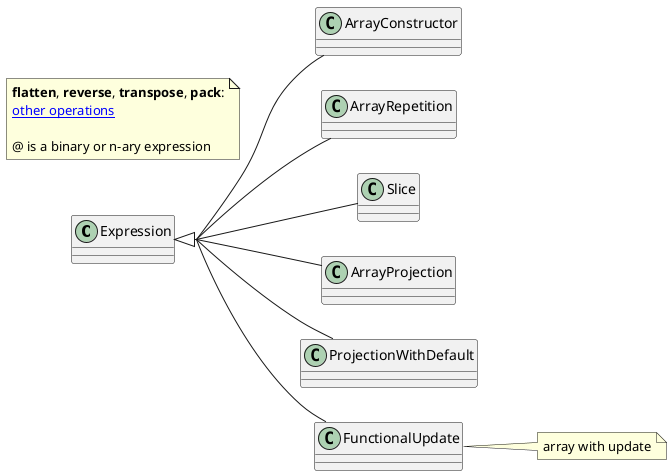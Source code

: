 @startuml 
' ArrayOperations
skinparam groupInheritance 2
left to right direction

Expression <|-- ArrayConstructor
Expression <|-- ArrayRepetition
Expression <|-- Slice
Expression <|-- ArrayProjection
Expression <|-- ProjectionWithDefault
Expression <|-- FunctionalUpdate
note right: array with update

note as N1
**flatten**, **reverse**, **transpose**, **pack**:
[[api/language/expressions/array.html#other-array-operations other operations]]

@ is a binary or n-ary expression
end note

@enduml
